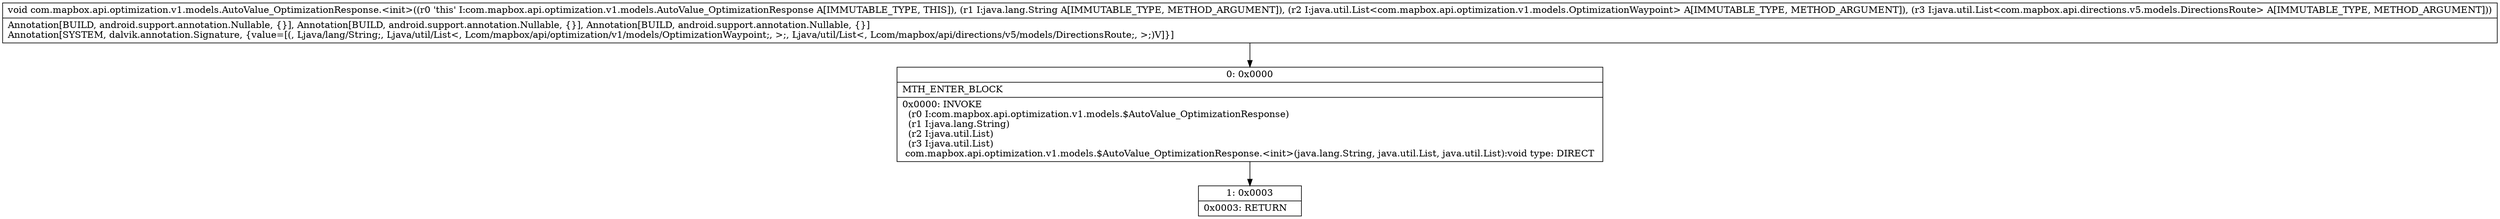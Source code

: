 digraph "CFG forcom.mapbox.api.optimization.v1.models.AutoValue_OptimizationResponse.\<init\>(Ljava\/lang\/String;Ljava\/util\/List;Ljava\/util\/List;)V" {
Node_0 [shape=record,label="{0\:\ 0x0000|MTH_ENTER_BLOCK\l|0x0000: INVOKE  \l  (r0 I:com.mapbox.api.optimization.v1.models.$AutoValue_OptimizationResponse)\l  (r1 I:java.lang.String)\l  (r2 I:java.util.List)\l  (r3 I:java.util.List)\l com.mapbox.api.optimization.v1.models.$AutoValue_OptimizationResponse.\<init\>(java.lang.String, java.util.List, java.util.List):void type: DIRECT \l}"];
Node_1 [shape=record,label="{1\:\ 0x0003|0x0003: RETURN   \l}"];
MethodNode[shape=record,label="{void com.mapbox.api.optimization.v1.models.AutoValue_OptimizationResponse.\<init\>((r0 'this' I:com.mapbox.api.optimization.v1.models.AutoValue_OptimizationResponse A[IMMUTABLE_TYPE, THIS]), (r1 I:java.lang.String A[IMMUTABLE_TYPE, METHOD_ARGUMENT]), (r2 I:java.util.List\<com.mapbox.api.optimization.v1.models.OptimizationWaypoint\> A[IMMUTABLE_TYPE, METHOD_ARGUMENT]), (r3 I:java.util.List\<com.mapbox.api.directions.v5.models.DirectionsRoute\> A[IMMUTABLE_TYPE, METHOD_ARGUMENT]))  | Annotation[BUILD, android.support.annotation.Nullable, \{\}], Annotation[BUILD, android.support.annotation.Nullable, \{\}], Annotation[BUILD, android.support.annotation.Nullable, \{\}]\lAnnotation[SYSTEM, dalvik.annotation.Signature, \{value=[(, Ljava\/lang\/String;, Ljava\/util\/List\<, Lcom\/mapbox\/api\/optimization\/v1\/models\/OptimizationWaypoint;, \>;, Ljava\/util\/List\<, Lcom\/mapbox\/api\/directions\/v5\/models\/DirectionsRoute;, \>;)V]\}]\l}"];
MethodNode -> Node_0;
Node_0 -> Node_1;
}

